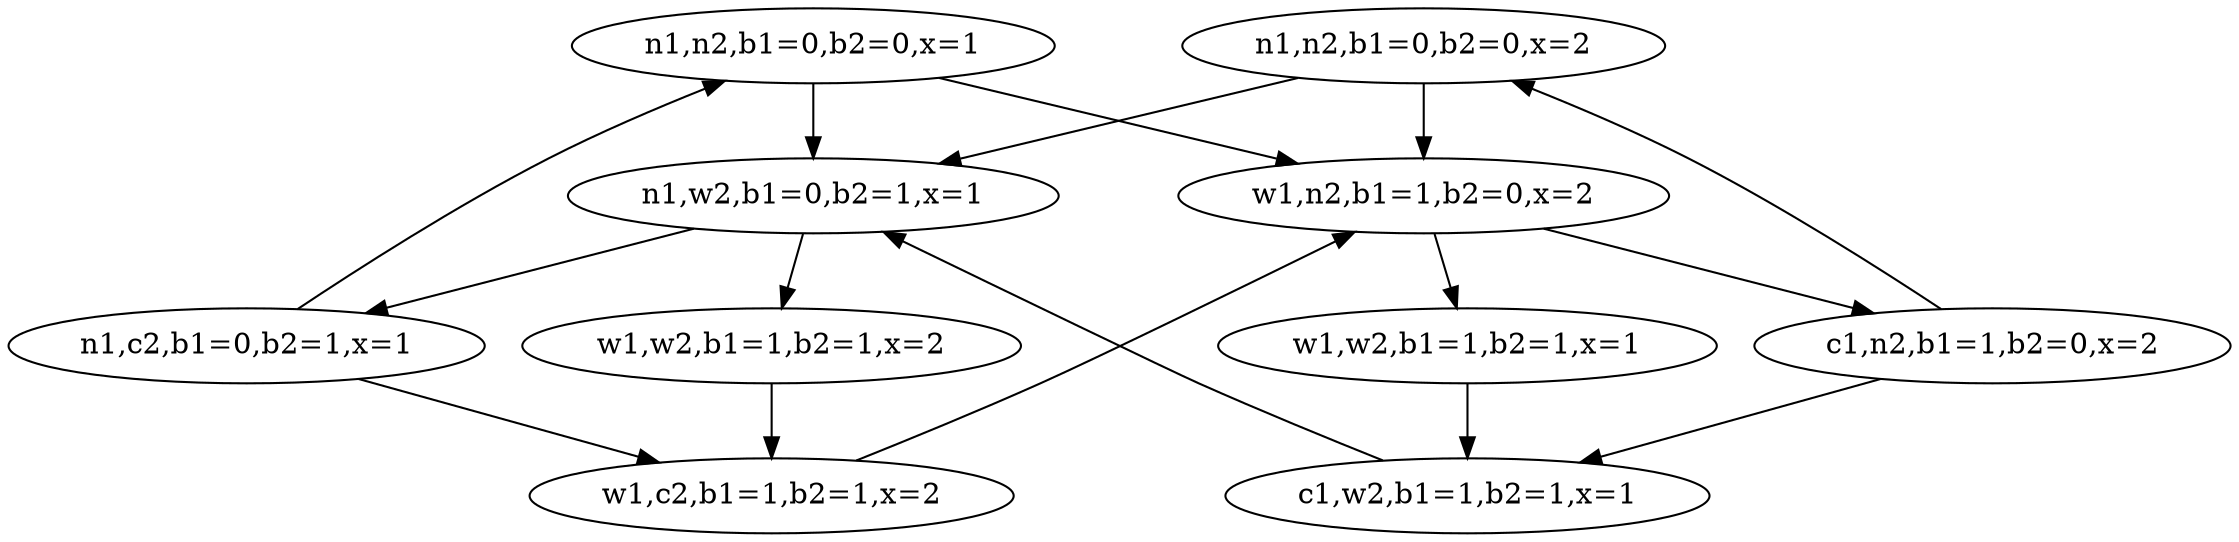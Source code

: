 digraph G { 
{rank=same;"n1,n2,b1=0,b2=0,x=1";"n1,n2,b1=0,b2=0,x=2";}
{rank=same;"n1,w2,b1=0,b2=1,x=1";"w1,n2,b1=1,b2=0,x=2";}
{rank=same;"n1,c2,b1=0,b2=1,x=1";"w1,w2,b1=1,b2=1,x=2";"w1,w2,b1=1,b2=1,x=1";"c1,n2,b1=1,b2=0,x=2";}
{rank=same;"w1,c2,b1=1,b2=1,x=2";"c1,w2,b1=1,b2=1,x=1";}
{"n1,n2,b1=0,b2=0,x=1"}->{"n1,w2,b1=0,b2=1,x=1"}
{"n1,n2,b1=0,b2=0,x=1"}->{"w1,n2,b1=1,b2=0,x=2"}
{"n1,n2,b1=0,b2=0,x=2"}->{"n1,w2,b1=0,b2=1,x=1"}
{"n1,n2,b1=0,b2=0,x=2"}->{"w1,n2,b1=1,b2=0,x=2"}
{"n1,w2,b1=0,b2=1,x=1"}->{"n1,c2,b1=0,b2=1,x=1"}
{"n1,w2,b1=0,b2=1,x=1"}->{"w1,w2,b1=1,b2=1,x=2"}
{"w1,n2,b1=1,b2=0,x=2"}->{"w1,w2,b1=1,b2=1,x=1"}
{"w1,n2,b1=1,b2=0,x=2"}->{"c1,n2,b1=1,b2=0,x=2"}
{"n1,c2,b1=0,b2=1,x=1"}->{"n1,n2,b1=0,b2=0,x=1"}
{"n1,c2,b1=0,b2=1,x=1"}->{"w1,c2,b1=1,b2=1,x=2"}
{"w1,w2,b1=1,b2=1,x=2"}->{"w1,c2,b1=1,b2=1,x=2"}
{"w1,w2,b1=1,b2=1,x=1"}->{"c1,w2,b1=1,b2=1,x=1"}
{"c1,n2,b1=1,b2=0,x=2"}->{"n1,n2,b1=0,b2=0,x=2"}
{"c1,n2,b1=1,b2=0,x=2"}->{"c1,w2,b1=1,b2=1,x=1"}
{"w1,c2,b1=1,b2=1,x=2"}->{"w1,n2,b1=1,b2=0,x=2"}
{"c1,w2,b1=1,b2=1,x=1"}->{"n1,w2,b1=0,b2=1,x=1"}
}
